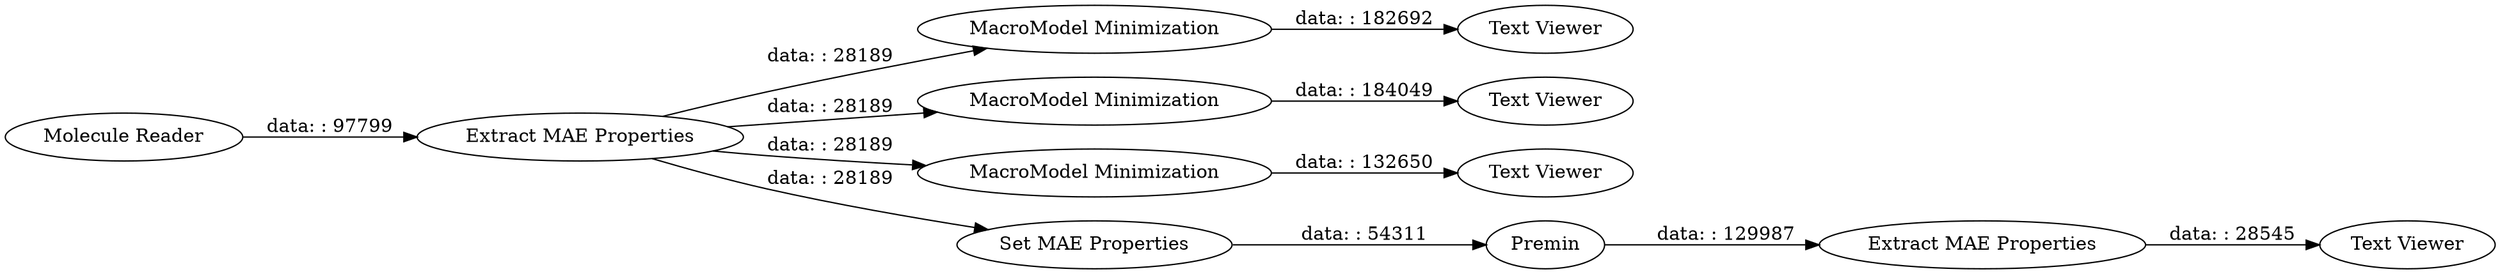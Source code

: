 digraph {
	"1648008063097976087_160" [label="Extract MAE Properties"]
	"1648008063097976087_174" [label="MacroModel Minimization"]
	"1648008063097976087_176" [label="MacroModel Minimization"]
	"1648008063097976087_173" [label="Text Viewer"]
	"1648008063097976087_157" [label="Text Viewer"]
	"1648008063097976087_164" [label="Extract MAE Properties"]
	"1648008063097976087_175" [label="MacroModel Minimization"]
	"1648008063097976087_177" [label="Molecule Reader"]
	"1648008063097976087_158" [label="Text Viewer"]
	"1648008063097976087_165" [label="Text Viewer"]
	"1648008063097976087_161" [label="Set MAE Properties"]
	"1648008063097976087_163" [label=Premin]
	"1648008063097976087_174" -> "1648008063097976087_173" [label="data: : 182692"]
	"1648008063097976087_160" -> "1648008063097976087_174" [label="data: : 28189"]
	"1648008063097976087_160" -> "1648008063097976087_175" [label="data: : 28189"]
	"1648008063097976087_177" -> "1648008063097976087_160" [label="data: : 97799"]
	"1648008063097976087_164" -> "1648008063097976087_165" [label="data: : 28545"]
	"1648008063097976087_175" -> "1648008063097976087_157" [label="data: : 132650"]
	"1648008063097976087_163" -> "1648008063097976087_164" [label="data: : 129987"]
	"1648008063097976087_160" -> "1648008063097976087_176" [label="data: : 28189"]
	"1648008063097976087_160" -> "1648008063097976087_161" [label="data: : 28189"]
	"1648008063097976087_161" -> "1648008063097976087_163" [label="data: : 54311"]
	"1648008063097976087_176" -> "1648008063097976087_158" [label="data: : 184049"]
	rankdir=LR
}
